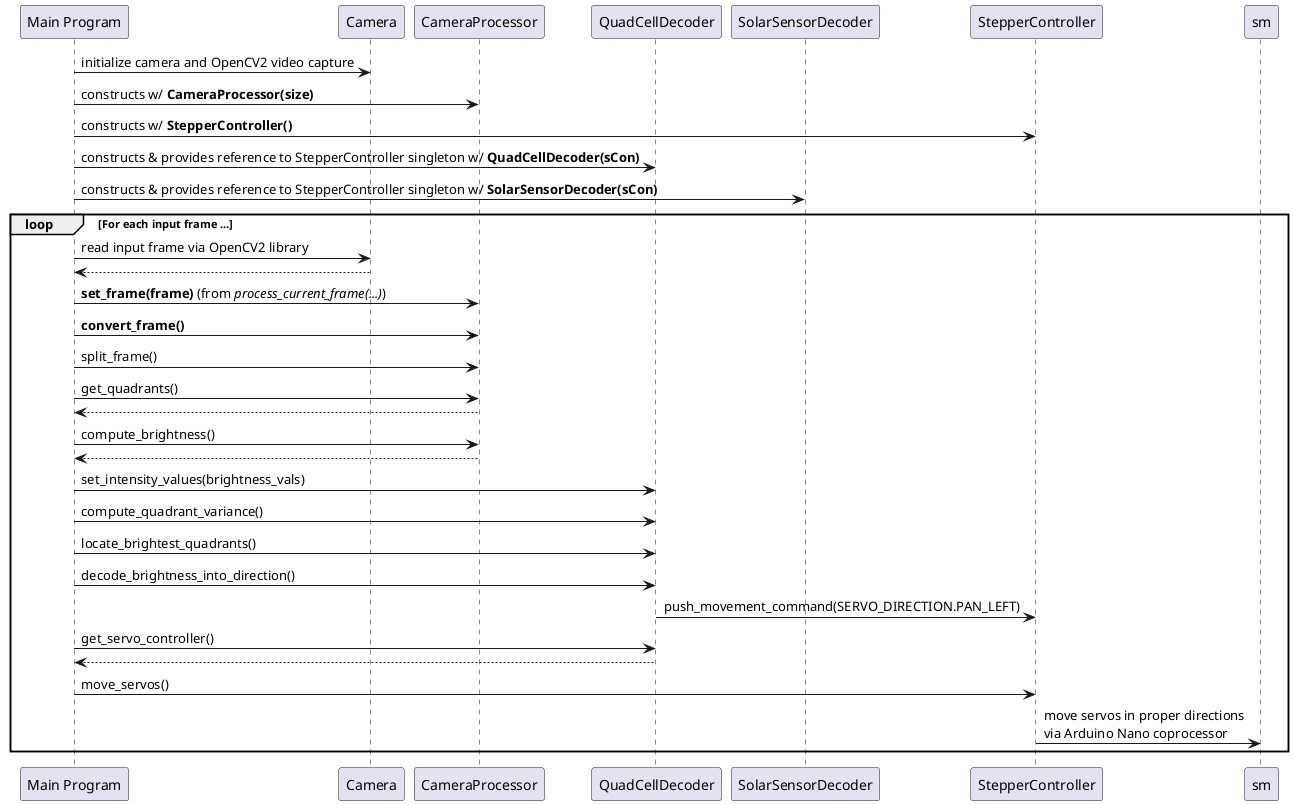@startuml SunTrackerSequenceDiagram

' Define participants
participant "Main Program" as mp
participant "Camera" as cam
participant "CameraProcessor" as cp
participant "QuadCellDecoder" as qcd
participant "SolarSensorDecoder" as scd
participant "StepperController" as sc

' Define relations and datapath
' alt Data collected via Pi camera
'     pc -> mp : collect current video frame
'     mp -> cp : set_current_frame(input_frame)
'     cp -> cp: split_frame()
'     cp -> cp: compute_average_intensities()
'     mp -> qcp : get_computed_values()
'     mp -> qcd : set_intensity_values(input_intensities)
' else Data collected via quad-cell sensor
'     mp -> qc : collect current voltage readings
'     mp -> qcp : set_current_voltages(input_voltages)
'     mp -> qcp : get_computed_values()
'     mp -> qcd : set_intensity_values(input_intensities)
'end

mp -> cam : initialize camera and OpenCV2 video capture
mp -> cp : constructs w/ **CameraProcessor(size)**
mp -> sc : constructs w/ **StepperController()**
mp -> qcd : constructs & provides reference to StepperController singleton w/ **QuadCellDecoder(sCon)**
mp -> scd : constructs & provides reference to StepperController singleton w/ **SolarSensorDecoder(sCon)**
loop For each input frame ...
mp -> cam : read input frame via OpenCV2 library
cam --> mp
mp -> cp : **set_frame(frame)** (from //process_current_frame(...)//)
mp -> cp : **convert_frame()** 
mp -> cp : split_frame()
mp -> cp : get_quadrants()
cp --> mp
mp -> cp : compute_brightness()
cp --> mp
mp -> qcd : set_intensity_values(brightness_vals)
mp -> qcd : compute_quadrant_variance()
mp -> qcd : locate_brightest_quadrants()
mp -> qcd : decode_brightness_into_direction()
qcd -> sc : push_movement_command(SERVO_DIRECTION.PAN_LEFT)
mp -> qcd : get_servo_controller()
qcd --> mp
mp -> sc : move_servos()
sc -> sm : move servos in proper directions\nvia Arduino Nano coprocessor
end

@enduml